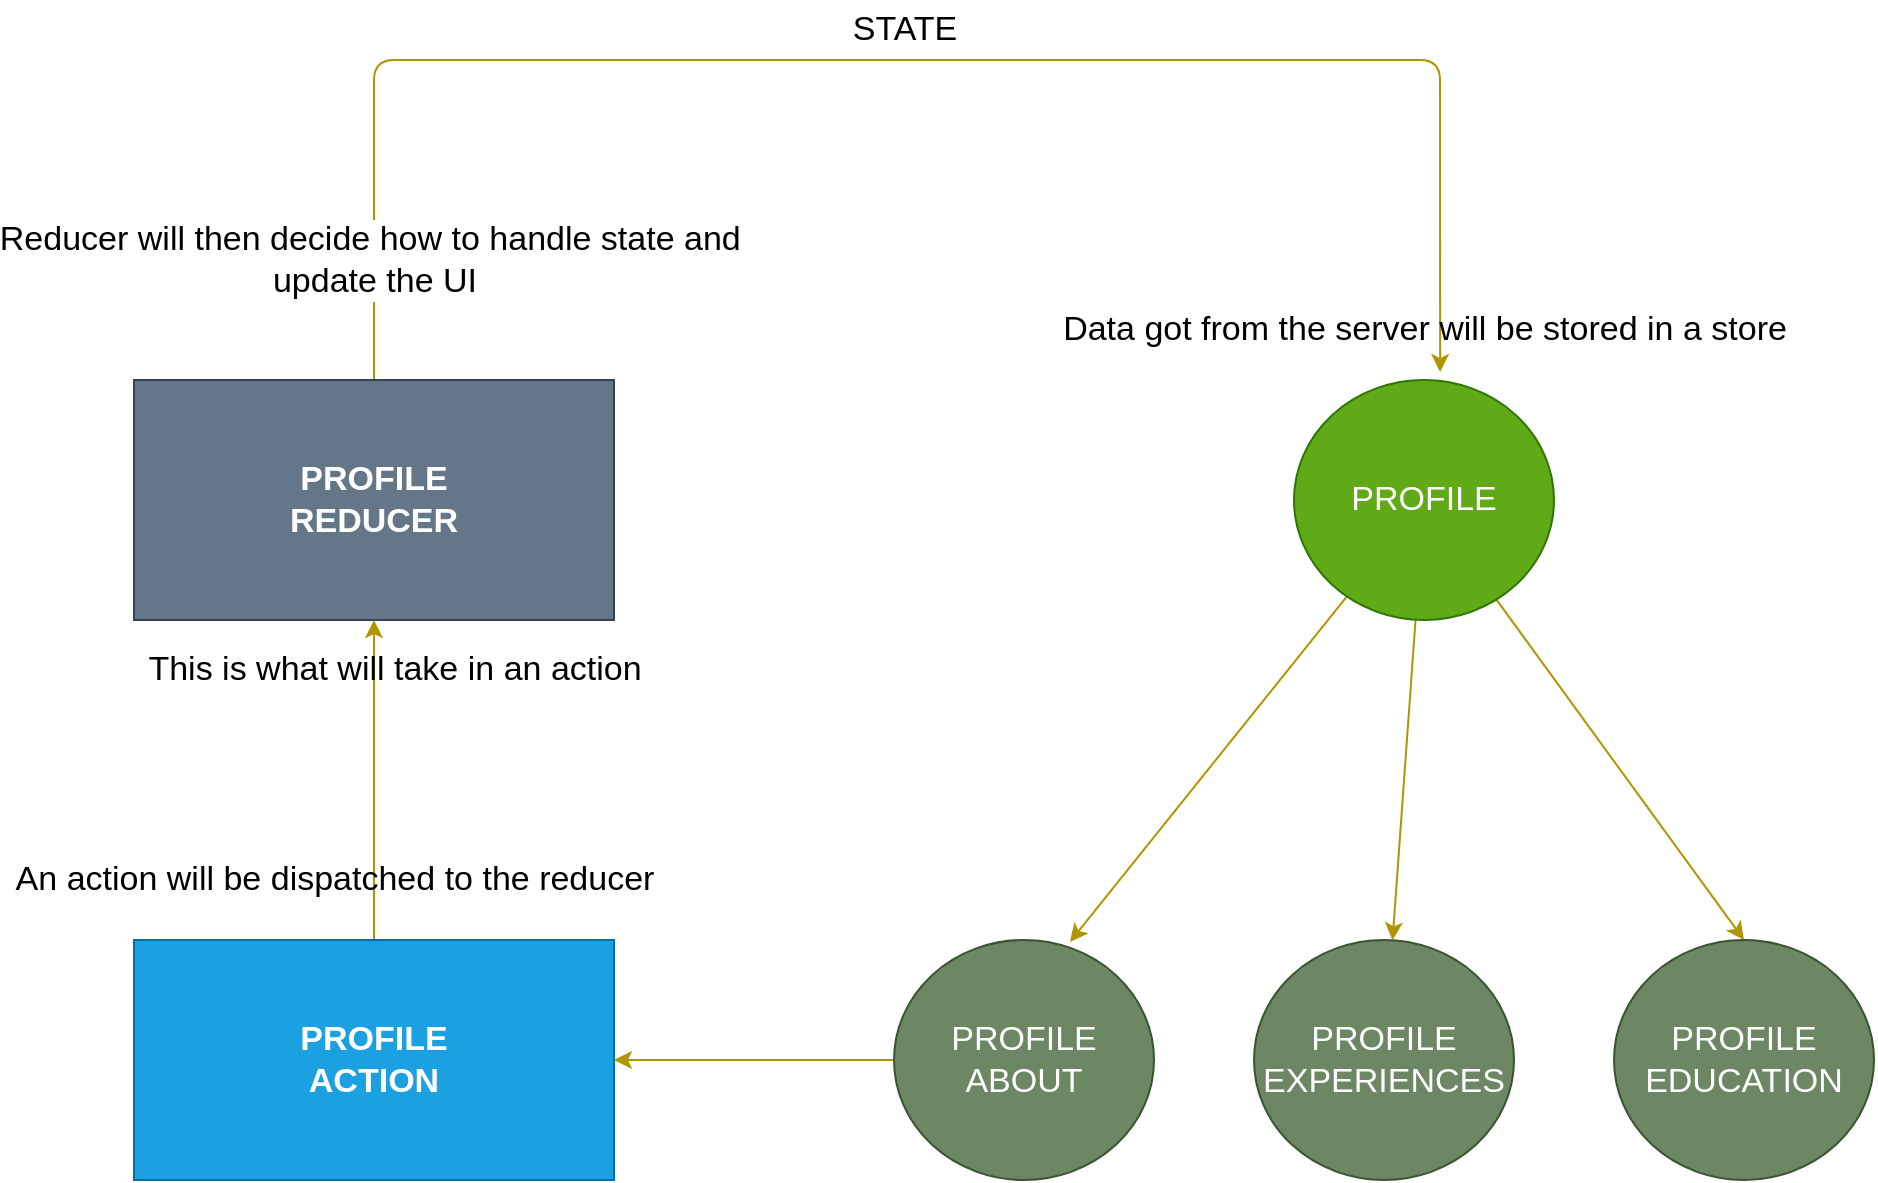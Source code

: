 <mxfile>
    <diagram id="CID-YGzchm7Eg0DCsum1" name="Page-1">
        <mxGraphModel dx="1981" dy="790" grid="1" gridSize="10" guides="1" tooltips="1" connect="1" arrows="1" fold="1" page="1" pageScale="1" pageWidth="850" pageHeight="1100" math="0" shadow="0">
            <root>
                <mxCell id="0"/>
                <mxCell id="1" parent="0"/>
                <mxCell id="16" style="edgeStyle=none;html=1;fontSize=17;entryX=0.562;entryY=-0.033;entryDx=0;entryDy=0;entryPerimeter=0;fillColor=#e3c800;strokeColor=#B09500;" edge="1" parent="1" source="2" target="3">
                    <mxGeometry relative="1" as="geometry">
                        <mxPoint x="700" y="40" as="targetPoint"/>
                        <Array as="points">
                            <mxPoint x="160" y="40"/>
                            <mxPoint x="693" y="40"/>
                        </Array>
                    </mxGeometry>
                </mxCell>
                <mxCell id="20" value="Reducer will then decide how to handle state and&amp;nbsp;&lt;br&gt;update the UI" style="edgeLabel;html=1;align=center;verticalAlign=middle;resizable=0;points=[];fontSize=17;" vertex="1" connectable="0" parent="16">
                    <mxGeometry x="-0.859" relative="1" as="geometry">
                        <mxPoint as="offset"/>
                    </mxGeometry>
                </mxCell>
                <mxCell id="2" value="&lt;b&gt;&lt;font style=&quot;font-size: 17px&quot;&gt;PROFILE&lt;br&gt;REDUCER&lt;br&gt;&lt;/font&gt;&lt;/b&gt;" style="whiteSpace=wrap;html=1;fillColor=#647687;fontColor=#ffffff;strokeColor=#314354;" vertex="1" parent="1">
                    <mxGeometry x="40" y="200" width="240" height="120" as="geometry"/>
                </mxCell>
                <mxCell id="12" style="edgeStyle=none;html=1;entryX=0.677;entryY=0.008;entryDx=0;entryDy=0;entryPerimeter=0;fontSize=17;fillColor=#e3c800;strokeColor=#B09500;" edge="1" parent="1" source="3" target="5">
                    <mxGeometry relative="1" as="geometry"/>
                </mxCell>
                <mxCell id="13" style="edgeStyle=none;html=1;fontSize=17;fillColor=#e3c800;strokeColor=#B09500;" edge="1" parent="1" source="3" target="6">
                    <mxGeometry relative="1" as="geometry"/>
                </mxCell>
                <mxCell id="14" style="edgeStyle=none;html=1;entryX=0.5;entryY=0;entryDx=0;entryDy=0;fontSize=17;fillColor=#e3c800;strokeColor=#B09500;" edge="1" parent="1" source="3" target="7">
                    <mxGeometry relative="1" as="geometry"/>
                </mxCell>
                <mxCell id="3" value="PROFILE" style="ellipse;whiteSpace=wrap;html=1;fontSize=17;fillColor=#60a917;fontColor=#ffffff;strokeColor=#2D7600;" vertex="1" parent="1">
                    <mxGeometry x="620" y="200" width="130" height="120" as="geometry"/>
                </mxCell>
                <mxCell id="15" style="edgeStyle=none;html=1;entryX=0.5;entryY=1;entryDx=0;entryDy=0;fontSize=17;fillColor=#e3c800;strokeColor=#B09500;" edge="1" parent="1" source="4" target="2">
                    <mxGeometry relative="1" as="geometry"/>
                </mxCell>
                <mxCell id="4" value="&lt;b&gt;&lt;font style=&quot;font-size: 17px&quot;&gt;PROFILE&lt;br&gt;ACTION&lt;br&gt;&lt;/font&gt;&lt;/b&gt;" style="whiteSpace=wrap;html=1;fillColor=#1ba1e2;fontColor=#ffffff;strokeColor=#006EAF;" vertex="1" parent="1">
                    <mxGeometry x="40" y="480" width="240" height="120" as="geometry"/>
                </mxCell>
                <mxCell id="11" style="edgeStyle=none;html=1;fontSize=17;fillColor=#e3c800;strokeColor=#B09500;" edge="1" parent="1" source="5" target="4">
                    <mxGeometry relative="1" as="geometry"/>
                </mxCell>
                <mxCell id="5" value="PROFILE&lt;br&gt;ABOUT" style="ellipse;whiteSpace=wrap;html=1;fontSize=17;fillColor=#6d8764;fontColor=#ffffff;strokeColor=#3A5431;" vertex="1" parent="1">
                    <mxGeometry x="420" y="480" width="130" height="120" as="geometry"/>
                </mxCell>
                <mxCell id="6" value="PROFILE&lt;br&gt;EXPERIENCES" style="ellipse;whiteSpace=wrap;html=1;fontSize=17;fillColor=#6d8764;fontColor=#ffffff;strokeColor=#3A5431;" vertex="1" parent="1">
                    <mxGeometry x="600" y="480" width="130" height="120" as="geometry"/>
                </mxCell>
                <mxCell id="7" value="PROFILE&lt;br&gt;EDUCATION" style="ellipse;whiteSpace=wrap;html=1;fontSize=17;fillColor=#6d8764;fontColor=#ffffff;strokeColor=#3A5431;" vertex="1" parent="1">
                    <mxGeometry x="780" y="480" width="130" height="120" as="geometry"/>
                </mxCell>
                <mxCell id="17" value="STATE" style="text;html=1;align=center;verticalAlign=middle;resizable=0;points=[];autosize=1;strokeColor=none;fillColor=none;fontSize=17;" vertex="1" parent="1">
                    <mxGeometry x="390" y="10" width="70" height="30" as="geometry"/>
                </mxCell>
                <mxCell id="18" value="Data got from the server will be stored in a store" style="text;html=1;align=center;verticalAlign=middle;resizable=0;points=[];autosize=1;strokeColor=none;fillColor=none;fontSize=17;" vertex="1" parent="1">
                    <mxGeometry x="495" y="160" width="380" height="30" as="geometry"/>
                </mxCell>
                <mxCell id="19" value="This is what will take in an action" style="text;html=1;align=center;verticalAlign=middle;resizable=0;points=[];autosize=1;strokeColor=none;fillColor=none;fontSize=17;" vertex="1" parent="1">
                    <mxGeometry x="40" y="330" width="260" height="30" as="geometry"/>
                </mxCell>
                <mxCell id="21" value="An action will be dispatched to the reducer" style="text;html=1;align=center;verticalAlign=middle;resizable=0;points=[];autosize=1;strokeColor=none;fillColor=none;fontSize=17;" vertex="1" parent="1">
                    <mxGeometry x="-25" y="435" width="330" height="30" as="geometry"/>
                </mxCell>
            </root>
        </mxGraphModel>
    </diagram>
</mxfile>